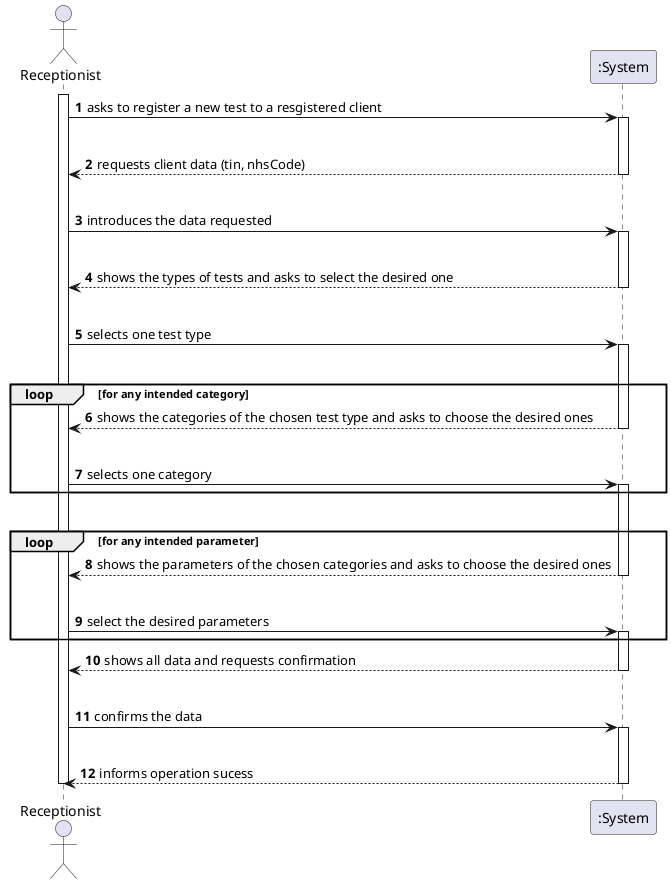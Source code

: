@startuml
autonumber
actor "Receptionist" as RC

activate RC
RC -> ":System" : asks to register a new test to a resgistered client
activate ":System"
|||
":System" --> RC : requests client data (tin, nhsCode)
deactivate ":System"
|||
RC -> ":System" : introduces the data requested

activate ":System"
|||

":System" --> RC : shows the types of tests and asks to select the desired one
deactivate ":System"
|||
RC -> ":System" : selects one test type
activate ":System"
|||
loop for any intended category
":System" --> RC : shows the categories of the chosen test type and asks to choose the desired ones
deactivate ":System"
|||
RC -> ":System" : selects one category
activate ":System"
end
|||
loop for any intended parameter
":System" --> RC : shows the parameters of the chosen categories and asks to choose the desired ones
deactivate ":System"
|||
RC -> ":System" : select the desired parameters
activate ":System"
end
":System" --> RC : shows all data and requests confirmation
deactivate ":System"
|||
RC -> ":System" : confirms the data
|||
activate ":System"
":System" --> RC : informs operation sucess

deactivate RC
deactivate ":System"
@enduml